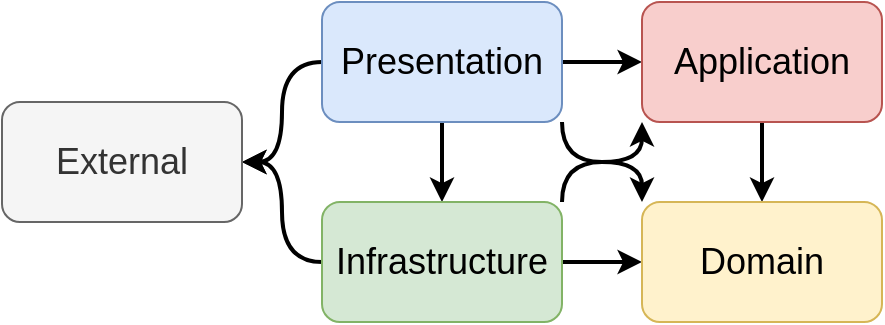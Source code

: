<mxfile version="25.0.1">
  <diagram name="Page-1" id="VP0R3ah5Ik0ALVW7YKtN">
    <mxGraphModel dx="683" dy="356" grid="1" gridSize="10" guides="1" tooltips="1" connect="1" arrows="1" fold="1" page="1" pageScale="1" pageWidth="850" pageHeight="1100" math="0" shadow="0">
      <root>
        <mxCell id="0" />
        <mxCell id="1" parent="0" />
        <mxCell id="QPCgmbSqRxFj6JI3z16c-2" value="" style="edgeStyle=orthogonalEdgeStyle;rounded=0;orthogonalLoop=1;jettySize=auto;html=1;curved=1;strokeColor=default;strokeWidth=2;" parent="1" source="QPCgmbSqRxFj6JI3z16c-9" target="QPCgmbSqRxFj6JI3z16c-4" edge="1">
          <mxGeometry relative="1" as="geometry" />
        </mxCell>
        <mxCell id="QPCgmbSqRxFj6JI3z16c-3" value="" style="edgeStyle=orthogonalEdgeStyle;rounded=0;orthogonalLoop=1;jettySize=auto;html=1;curved=1;strokeWidth=2;" parent="1" source="QPCgmbSqRxFj6JI3z16c-7" target="QPCgmbSqRxFj6JI3z16c-4" edge="1">
          <mxGeometry relative="1" as="geometry" />
        </mxCell>
        <mxCell id="QPCgmbSqRxFj6JI3z16c-4" value="External" style="rounded=1;whiteSpace=wrap;html=1;fillColor=#f5f5f5;strokeColor=#666666;fontColor=#333333;fontSize=18;" parent="1" vertex="1">
          <mxGeometry y="50" width="120" height="60" as="geometry" />
        </mxCell>
        <mxCell id="QPCgmbSqRxFj6JI3z16c-5" value="" style="edgeStyle=orthogonalEdgeStyle;rounded=0;orthogonalLoop=1;jettySize=auto;html=1;curved=1;strokeWidth=2;" parent="1" source="QPCgmbSqRxFj6JI3z16c-7" target="QPCgmbSqRxFj6JI3z16c-11" edge="1">
          <mxGeometry relative="1" as="geometry" />
        </mxCell>
        <mxCell id="QPCgmbSqRxFj6JI3z16c-6" style="edgeStyle=orthogonalEdgeStyle;rounded=0;orthogonalLoop=1;jettySize=auto;html=1;exitX=0.5;exitY=1;exitDx=0;exitDy=0;entryX=0.5;entryY=0;entryDx=0;entryDy=0;strokeWidth=2;" parent="1" source="QPCgmbSqRxFj6JI3z16c-7" target="QPCgmbSqRxFj6JI3z16c-9" edge="1">
          <mxGeometry relative="1" as="geometry" />
        </mxCell>
        <mxCell id="sIvfVdgw_WzQ6RePc-Qd-4" style="edgeStyle=orthogonalEdgeStyle;rounded=0;orthogonalLoop=1;jettySize=auto;html=1;exitX=1;exitY=1;exitDx=0;exitDy=0;entryX=0;entryY=0;entryDx=0;entryDy=0;curved=1;sourcePerimeterSpacing=50;strokeWidth=2;" parent="1" source="QPCgmbSqRxFj6JI3z16c-7" target="QPCgmbSqRxFj6JI3z16c-12" edge="1">
          <mxGeometry relative="1" as="geometry" />
        </mxCell>
        <mxCell id="QPCgmbSqRxFj6JI3z16c-7" value="Presentation" style="rounded=1;whiteSpace=wrap;html=1;fillColor=#dae8fc;strokeColor=#6c8ebf;fontSize=18;" parent="1" vertex="1">
          <mxGeometry x="160" width="120" height="60" as="geometry" />
        </mxCell>
        <mxCell id="fg5KxKjHJv1dJwq3hF9N-2" style="edgeStyle=orthogonalEdgeStyle;rounded=0;orthogonalLoop=1;jettySize=auto;html=1;exitX=1;exitY=0.5;exitDx=0;exitDy=0;entryX=0;entryY=0.5;entryDx=0;entryDy=0;strokeWidth=2;" parent="1" source="QPCgmbSqRxFj6JI3z16c-9" target="QPCgmbSqRxFj6JI3z16c-12" edge="1">
          <mxGeometry relative="1" as="geometry" />
        </mxCell>
        <mxCell id="sIvfVdgw_WzQ6RePc-Qd-3" style="edgeStyle=orthogonalEdgeStyle;rounded=0;orthogonalLoop=1;jettySize=auto;html=1;exitX=1;exitY=0;exitDx=0;exitDy=0;entryX=0;entryY=1;entryDx=0;entryDy=0;curved=1;targetPerimeterSpacing=0;strokeColor=default;strokeWidth=2;" parent="1" source="QPCgmbSqRxFj6JI3z16c-9" target="QPCgmbSqRxFj6JI3z16c-11" edge="1">
          <mxGeometry relative="1" as="geometry" />
        </mxCell>
        <mxCell id="QPCgmbSqRxFj6JI3z16c-9" value="Infrastructure" style="rounded=1;whiteSpace=wrap;html=1;fillColor=#d5e8d4;strokeColor=#82b366;fontSize=18;" parent="1" vertex="1">
          <mxGeometry x="160" y="100" width="120" height="60" as="geometry" />
        </mxCell>
        <mxCell id="fg5KxKjHJv1dJwq3hF9N-4" style="edgeStyle=orthogonalEdgeStyle;rounded=0;orthogonalLoop=1;jettySize=auto;html=1;exitX=0.5;exitY=1;exitDx=0;exitDy=0;entryX=0.5;entryY=0;entryDx=0;entryDy=0;strokeWidth=2;" parent="1" source="QPCgmbSqRxFj6JI3z16c-11" target="QPCgmbSqRxFj6JI3z16c-12" edge="1">
          <mxGeometry relative="1" as="geometry" />
        </mxCell>
        <mxCell id="QPCgmbSqRxFj6JI3z16c-11" value="Application" style="rounded=1;whiteSpace=wrap;html=1;fillColor=#f8cecc;strokeColor=#b85450;fontSize=18;" parent="1" vertex="1">
          <mxGeometry x="320" width="120" height="60" as="geometry" />
        </mxCell>
        <mxCell id="QPCgmbSqRxFj6JI3z16c-12" value="Domain" style="rounded=1;whiteSpace=wrap;html=1;fillColor=#fff2cc;strokeColor=#d6b656;fontSize=18;" parent="1" vertex="1">
          <mxGeometry x="320" y="100" width="120" height="60" as="geometry" />
        </mxCell>
      </root>
    </mxGraphModel>
  </diagram>
</mxfile>
